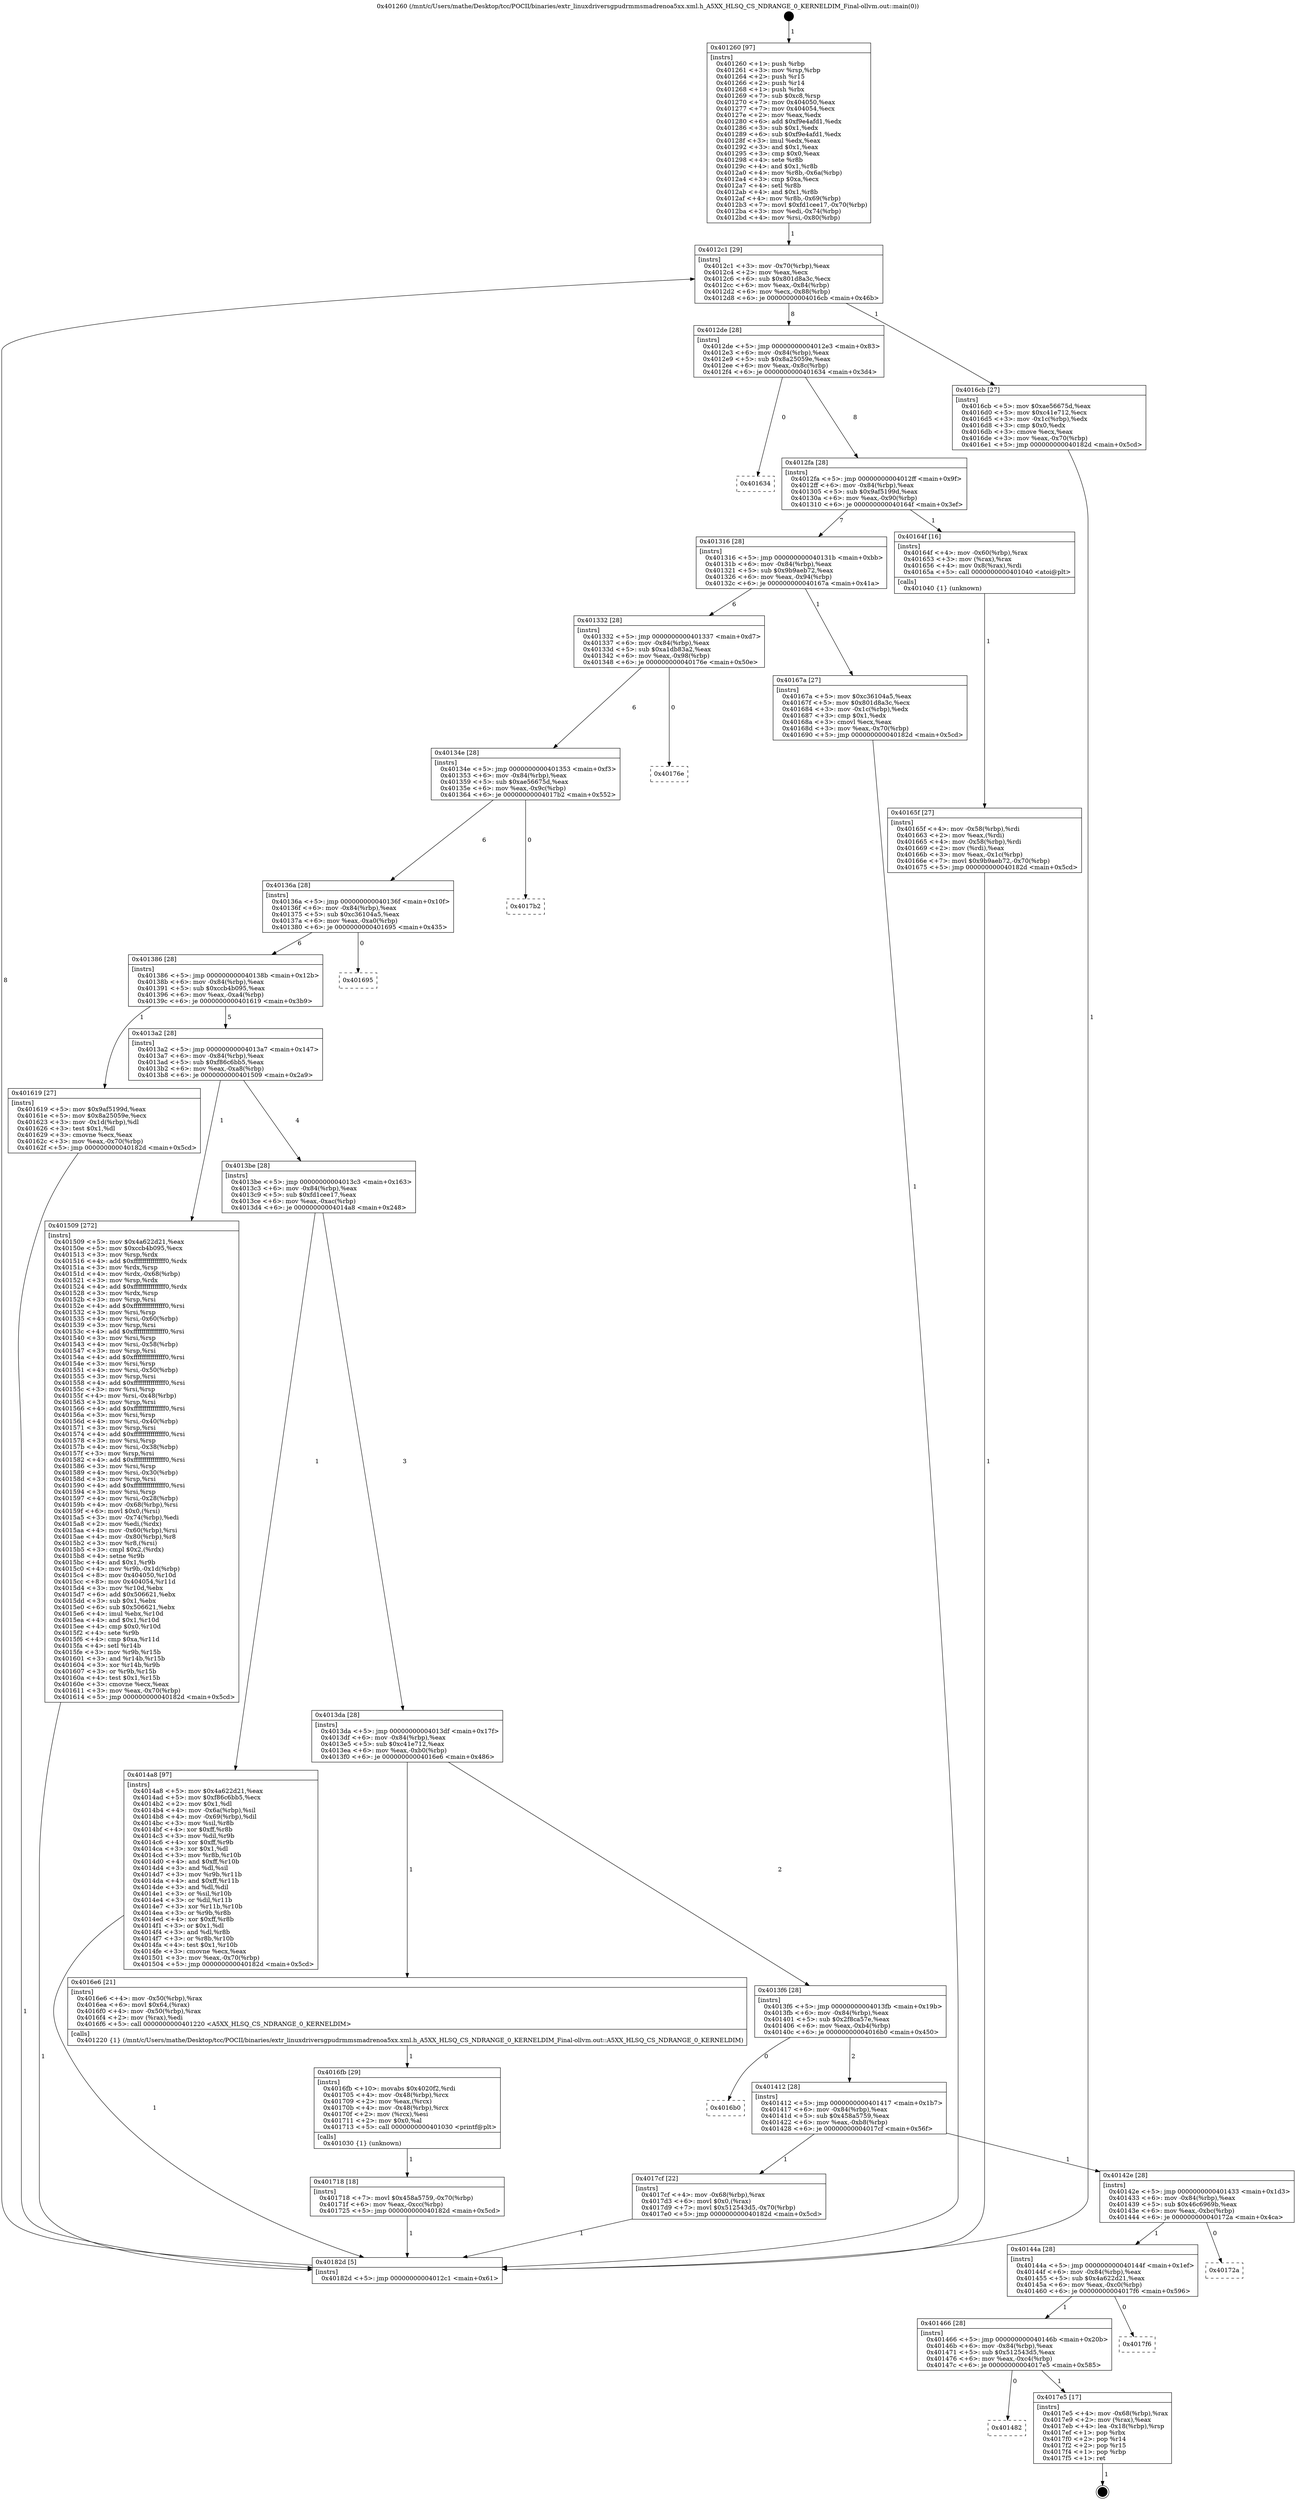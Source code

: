 digraph "0x401260" {
  label = "0x401260 (/mnt/c/Users/mathe/Desktop/tcc/POCII/binaries/extr_linuxdriversgpudrmmsmadrenoa5xx.xml.h_A5XX_HLSQ_CS_NDRANGE_0_KERNELDIM_Final-ollvm.out::main(0))"
  labelloc = "t"
  node[shape=record]

  Entry [label="",width=0.3,height=0.3,shape=circle,fillcolor=black,style=filled]
  "0x4012c1" [label="{
     0x4012c1 [29]\l
     | [instrs]\l
     &nbsp;&nbsp;0x4012c1 \<+3\>: mov -0x70(%rbp),%eax\l
     &nbsp;&nbsp;0x4012c4 \<+2\>: mov %eax,%ecx\l
     &nbsp;&nbsp;0x4012c6 \<+6\>: sub $0x801d8a3c,%ecx\l
     &nbsp;&nbsp;0x4012cc \<+6\>: mov %eax,-0x84(%rbp)\l
     &nbsp;&nbsp;0x4012d2 \<+6\>: mov %ecx,-0x88(%rbp)\l
     &nbsp;&nbsp;0x4012d8 \<+6\>: je 00000000004016cb \<main+0x46b\>\l
  }"]
  "0x4016cb" [label="{
     0x4016cb [27]\l
     | [instrs]\l
     &nbsp;&nbsp;0x4016cb \<+5\>: mov $0xae56675d,%eax\l
     &nbsp;&nbsp;0x4016d0 \<+5\>: mov $0xc41e712,%ecx\l
     &nbsp;&nbsp;0x4016d5 \<+3\>: mov -0x1c(%rbp),%edx\l
     &nbsp;&nbsp;0x4016d8 \<+3\>: cmp $0x0,%edx\l
     &nbsp;&nbsp;0x4016db \<+3\>: cmove %ecx,%eax\l
     &nbsp;&nbsp;0x4016de \<+3\>: mov %eax,-0x70(%rbp)\l
     &nbsp;&nbsp;0x4016e1 \<+5\>: jmp 000000000040182d \<main+0x5cd\>\l
  }"]
  "0x4012de" [label="{
     0x4012de [28]\l
     | [instrs]\l
     &nbsp;&nbsp;0x4012de \<+5\>: jmp 00000000004012e3 \<main+0x83\>\l
     &nbsp;&nbsp;0x4012e3 \<+6\>: mov -0x84(%rbp),%eax\l
     &nbsp;&nbsp;0x4012e9 \<+5\>: sub $0x8a25059e,%eax\l
     &nbsp;&nbsp;0x4012ee \<+6\>: mov %eax,-0x8c(%rbp)\l
     &nbsp;&nbsp;0x4012f4 \<+6\>: je 0000000000401634 \<main+0x3d4\>\l
  }"]
  Exit [label="",width=0.3,height=0.3,shape=circle,fillcolor=black,style=filled,peripheries=2]
  "0x401634" [label="{
     0x401634\l
  }", style=dashed]
  "0x4012fa" [label="{
     0x4012fa [28]\l
     | [instrs]\l
     &nbsp;&nbsp;0x4012fa \<+5\>: jmp 00000000004012ff \<main+0x9f\>\l
     &nbsp;&nbsp;0x4012ff \<+6\>: mov -0x84(%rbp),%eax\l
     &nbsp;&nbsp;0x401305 \<+5\>: sub $0x9af5199d,%eax\l
     &nbsp;&nbsp;0x40130a \<+6\>: mov %eax,-0x90(%rbp)\l
     &nbsp;&nbsp;0x401310 \<+6\>: je 000000000040164f \<main+0x3ef\>\l
  }"]
  "0x401482" [label="{
     0x401482\l
  }", style=dashed]
  "0x40164f" [label="{
     0x40164f [16]\l
     | [instrs]\l
     &nbsp;&nbsp;0x40164f \<+4\>: mov -0x60(%rbp),%rax\l
     &nbsp;&nbsp;0x401653 \<+3\>: mov (%rax),%rax\l
     &nbsp;&nbsp;0x401656 \<+4\>: mov 0x8(%rax),%rdi\l
     &nbsp;&nbsp;0x40165a \<+5\>: call 0000000000401040 \<atoi@plt\>\l
     | [calls]\l
     &nbsp;&nbsp;0x401040 \{1\} (unknown)\l
  }"]
  "0x401316" [label="{
     0x401316 [28]\l
     | [instrs]\l
     &nbsp;&nbsp;0x401316 \<+5\>: jmp 000000000040131b \<main+0xbb\>\l
     &nbsp;&nbsp;0x40131b \<+6\>: mov -0x84(%rbp),%eax\l
     &nbsp;&nbsp;0x401321 \<+5\>: sub $0x9b9aeb72,%eax\l
     &nbsp;&nbsp;0x401326 \<+6\>: mov %eax,-0x94(%rbp)\l
     &nbsp;&nbsp;0x40132c \<+6\>: je 000000000040167a \<main+0x41a\>\l
  }"]
  "0x4017e5" [label="{
     0x4017e5 [17]\l
     | [instrs]\l
     &nbsp;&nbsp;0x4017e5 \<+4\>: mov -0x68(%rbp),%rax\l
     &nbsp;&nbsp;0x4017e9 \<+2\>: mov (%rax),%eax\l
     &nbsp;&nbsp;0x4017eb \<+4\>: lea -0x18(%rbp),%rsp\l
     &nbsp;&nbsp;0x4017ef \<+1\>: pop %rbx\l
     &nbsp;&nbsp;0x4017f0 \<+2\>: pop %r14\l
     &nbsp;&nbsp;0x4017f2 \<+2\>: pop %r15\l
     &nbsp;&nbsp;0x4017f4 \<+1\>: pop %rbp\l
     &nbsp;&nbsp;0x4017f5 \<+1\>: ret\l
  }"]
  "0x40167a" [label="{
     0x40167a [27]\l
     | [instrs]\l
     &nbsp;&nbsp;0x40167a \<+5\>: mov $0xc36104a5,%eax\l
     &nbsp;&nbsp;0x40167f \<+5\>: mov $0x801d8a3c,%ecx\l
     &nbsp;&nbsp;0x401684 \<+3\>: mov -0x1c(%rbp),%edx\l
     &nbsp;&nbsp;0x401687 \<+3\>: cmp $0x1,%edx\l
     &nbsp;&nbsp;0x40168a \<+3\>: cmovl %ecx,%eax\l
     &nbsp;&nbsp;0x40168d \<+3\>: mov %eax,-0x70(%rbp)\l
     &nbsp;&nbsp;0x401690 \<+5\>: jmp 000000000040182d \<main+0x5cd\>\l
  }"]
  "0x401332" [label="{
     0x401332 [28]\l
     | [instrs]\l
     &nbsp;&nbsp;0x401332 \<+5\>: jmp 0000000000401337 \<main+0xd7\>\l
     &nbsp;&nbsp;0x401337 \<+6\>: mov -0x84(%rbp),%eax\l
     &nbsp;&nbsp;0x40133d \<+5\>: sub $0xa1db83a2,%eax\l
     &nbsp;&nbsp;0x401342 \<+6\>: mov %eax,-0x98(%rbp)\l
     &nbsp;&nbsp;0x401348 \<+6\>: je 000000000040176e \<main+0x50e\>\l
  }"]
  "0x401466" [label="{
     0x401466 [28]\l
     | [instrs]\l
     &nbsp;&nbsp;0x401466 \<+5\>: jmp 000000000040146b \<main+0x20b\>\l
     &nbsp;&nbsp;0x40146b \<+6\>: mov -0x84(%rbp),%eax\l
     &nbsp;&nbsp;0x401471 \<+5\>: sub $0x512543d5,%eax\l
     &nbsp;&nbsp;0x401476 \<+6\>: mov %eax,-0xc4(%rbp)\l
     &nbsp;&nbsp;0x40147c \<+6\>: je 00000000004017e5 \<main+0x585\>\l
  }"]
  "0x40176e" [label="{
     0x40176e\l
  }", style=dashed]
  "0x40134e" [label="{
     0x40134e [28]\l
     | [instrs]\l
     &nbsp;&nbsp;0x40134e \<+5\>: jmp 0000000000401353 \<main+0xf3\>\l
     &nbsp;&nbsp;0x401353 \<+6\>: mov -0x84(%rbp),%eax\l
     &nbsp;&nbsp;0x401359 \<+5\>: sub $0xae56675d,%eax\l
     &nbsp;&nbsp;0x40135e \<+6\>: mov %eax,-0x9c(%rbp)\l
     &nbsp;&nbsp;0x401364 \<+6\>: je 00000000004017b2 \<main+0x552\>\l
  }"]
  "0x4017f6" [label="{
     0x4017f6\l
  }", style=dashed]
  "0x4017b2" [label="{
     0x4017b2\l
  }", style=dashed]
  "0x40136a" [label="{
     0x40136a [28]\l
     | [instrs]\l
     &nbsp;&nbsp;0x40136a \<+5\>: jmp 000000000040136f \<main+0x10f\>\l
     &nbsp;&nbsp;0x40136f \<+6\>: mov -0x84(%rbp),%eax\l
     &nbsp;&nbsp;0x401375 \<+5\>: sub $0xc36104a5,%eax\l
     &nbsp;&nbsp;0x40137a \<+6\>: mov %eax,-0xa0(%rbp)\l
     &nbsp;&nbsp;0x401380 \<+6\>: je 0000000000401695 \<main+0x435\>\l
  }"]
  "0x40144a" [label="{
     0x40144a [28]\l
     | [instrs]\l
     &nbsp;&nbsp;0x40144a \<+5\>: jmp 000000000040144f \<main+0x1ef\>\l
     &nbsp;&nbsp;0x40144f \<+6\>: mov -0x84(%rbp),%eax\l
     &nbsp;&nbsp;0x401455 \<+5\>: sub $0x4a622d21,%eax\l
     &nbsp;&nbsp;0x40145a \<+6\>: mov %eax,-0xc0(%rbp)\l
     &nbsp;&nbsp;0x401460 \<+6\>: je 00000000004017f6 \<main+0x596\>\l
  }"]
  "0x401695" [label="{
     0x401695\l
  }", style=dashed]
  "0x401386" [label="{
     0x401386 [28]\l
     | [instrs]\l
     &nbsp;&nbsp;0x401386 \<+5\>: jmp 000000000040138b \<main+0x12b\>\l
     &nbsp;&nbsp;0x40138b \<+6\>: mov -0x84(%rbp),%eax\l
     &nbsp;&nbsp;0x401391 \<+5\>: sub $0xccb4b095,%eax\l
     &nbsp;&nbsp;0x401396 \<+6\>: mov %eax,-0xa4(%rbp)\l
     &nbsp;&nbsp;0x40139c \<+6\>: je 0000000000401619 \<main+0x3b9\>\l
  }"]
  "0x40172a" [label="{
     0x40172a\l
  }", style=dashed]
  "0x401619" [label="{
     0x401619 [27]\l
     | [instrs]\l
     &nbsp;&nbsp;0x401619 \<+5\>: mov $0x9af5199d,%eax\l
     &nbsp;&nbsp;0x40161e \<+5\>: mov $0x8a25059e,%ecx\l
     &nbsp;&nbsp;0x401623 \<+3\>: mov -0x1d(%rbp),%dl\l
     &nbsp;&nbsp;0x401626 \<+3\>: test $0x1,%dl\l
     &nbsp;&nbsp;0x401629 \<+3\>: cmovne %ecx,%eax\l
     &nbsp;&nbsp;0x40162c \<+3\>: mov %eax,-0x70(%rbp)\l
     &nbsp;&nbsp;0x40162f \<+5\>: jmp 000000000040182d \<main+0x5cd\>\l
  }"]
  "0x4013a2" [label="{
     0x4013a2 [28]\l
     | [instrs]\l
     &nbsp;&nbsp;0x4013a2 \<+5\>: jmp 00000000004013a7 \<main+0x147\>\l
     &nbsp;&nbsp;0x4013a7 \<+6\>: mov -0x84(%rbp),%eax\l
     &nbsp;&nbsp;0x4013ad \<+5\>: sub $0xf86c6bb5,%eax\l
     &nbsp;&nbsp;0x4013b2 \<+6\>: mov %eax,-0xa8(%rbp)\l
     &nbsp;&nbsp;0x4013b8 \<+6\>: je 0000000000401509 \<main+0x2a9\>\l
  }"]
  "0x40142e" [label="{
     0x40142e [28]\l
     | [instrs]\l
     &nbsp;&nbsp;0x40142e \<+5\>: jmp 0000000000401433 \<main+0x1d3\>\l
     &nbsp;&nbsp;0x401433 \<+6\>: mov -0x84(%rbp),%eax\l
     &nbsp;&nbsp;0x401439 \<+5\>: sub $0x46c6969b,%eax\l
     &nbsp;&nbsp;0x40143e \<+6\>: mov %eax,-0xbc(%rbp)\l
     &nbsp;&nbsp;0x401444 \<+6\>: je 000000000040172a \<main+0x4ca\>\l
  }"]
  "0x401509" [label="{
     0x401509 [272]\l
     | [instrs]\l
     &nbsp;&nbsp;0x401509 \<+5\>: mov $0x4a622d21,%eax\l
     &nbsp;&nbsp;0x40150e \<+5\>: mov $0xccb4b095,%ecx\l
     &nbsp;&nbsp;0x401513 \<+3\>: mov %rsp,%rdx\l
     &nbsp;&nbsp;0x401516 \<+4\>: add $0xfffffffffffffff0,%rdx\l
     &nbsp;&nbsp;0x40151a \<+3\>: mov %rdx,%rsp\l
     &nbsp;&nbsp;0x40151d \<+4\>: mov %rdx,-0x68(%rbp)\l
     &nbsp;&nbsp;0x401521 \<+3\>: mov %rsp,%rdx\l
     &nbsp;&nbsp;0x401524 \<+4\>: add $0xfffffffffffffff0,%rdx\l
     &nbsp;&nbsp;0x401528 \<+3\>: mov %rdx,%rsp\l
     &nbsp;&nbsp;0x40152b \<+3\>: mov %rsp,%rsi\l
     &nbsp;&nbsp;0x40152e \<+4\>: add $0xfffffffffffffff0,%rsi\l
     &nbsp;&nbsp;0x401532 \<+3\>: mov %rsi,%rsp\l
     &nbsp;&nbsp;0x401535 \<+4\>: mov %rsi,-0x60(%rbp)\l
     &nbsp;&nbsp;0x401539 \<+3\>: mov %rsp,%rsi\l
     &nbsp;&nbsp;0x40153c \<+4\>: add $0xfffffffffffffff0,%rsi\l
     &nbsp;&nbsp;0x401540 \<+3\>: mov %rsi,%rsp\l
     &nbsp;&nbsp;0x401543 \<+4\>: mov %rsi,-0x58(%rbp)\l
     &nbsp;&nbsp;0x401547 \<+3\>: mov %rsp,%rsi\l
     &nbsp;&nbsp;0x40154a \<+4\>: add $0xfffffffffffffff0,%rsi\l
     &nbsp;&nbsp;0x40154e \<+3\>: mov %rsi,%rsp\l
     &nbsp;&nbsp;0x401551 \<+4\>: mov %rsi,-0x50(%rbp)\l
     &nbsp;&nbsp;0x401555 \<+3\>: mov %rsp,%rsi\l
     &nbsp;&nbsp;0x401558 \<+4\>: add $0xfffffffffffffff0,%rsi\l
     &nbsp;&nbsp;0x40155c \<+3\>: mov %rsi,%rsp\l
     &nbsp;&nbsp;0x40155f \<+4\>: mov %rsi,-0x48(%rbp)\l
     &nbsp;&nbsp;0x401563 \<+3\>: mov %rsp,%rsi\l
     &nbsp;&nbsp;0x401566 \<+4\>: add $0xfffffffffffffff0,%rsi\l
     &nbsp;&nbsp;0x40156a \<+3\>: mov %rsi,%rsp\l
     &nbsp;&nbsp;0x40156d \<+4\>: mov %rsi,-0x40(%rbp)\l
     &nbsp;&nbsp;0x401571 \<+3\>: mov %rsp,%rsi\l
     &nbsp;&nbsp;0x401574 \<+4\>: add $0xfffffffffffffff0,%rsi\l
     &nbsp;&nbsp;0x401578 \<+3\>: mov %rsi,%rsp\l
     &nbsp;&nbsp;0x40157b \<+4\>: mov %rsi,-0x38(%rbp)\l
     &nbsp;&nbsp;0x40157f \<+3\>: mov %rsp,%rsi\l
     &nbsp;&nbsp;0x401582 \<+4\>: add $0xfffffffffffffff0,%rsi\l
     &nbsp;&nbsp;0x401586 \<+3\>: mov %rsi,%rsp\l
     &nbsp;&nbsp;0x401589 \<+4\>: mov %rsi,-0x30(%rbp)\l
     &nbsp;&nbsp;0x40158d \<+3\>: mov %rsp,%rsi\l
     &nbsp;&nbsp;0x401590 \<+4\>: add $0xfffffffffffffff0,%rsi\l
     &nbsp;&nbsp;0x401594 \<+3\>: mov %rsi,%rsp\l
     &nbsp;&nbsp;0x401597 \<+4\>: mov %rsi,-0x28(%rbp)\l
     &nbsp;&nbsp;0x40159b \<+4\>: mov -0x68(%rbp),%rsi\l
     &nbsp;&nbsp;0x40159f \<+6\>: movl $0x0,(%rsi)\l
     &nbsp;&nbsp;0x4015a5 \<+3\>: mov -0x74(%rbp),%edi\l
     &nbsp;&nbsp;0x4015a8 \<+2\>: mov %edi,(%rdx)\l
     &nbsp;&nbsp;0x4015aa \<+4\>: mov -0x60(%rbp),%rsi\l
     &nbsp;&nbsp;0x4015ae \<+4\>: mov -0x80(%rbp),%r8\l
     &nbsp;&nbsp;0x4015b2 \<+3\>: mov %r8,(%rsi)\l
     &nbsp;&nbsp;0x4015b5 \<+3\>: cmpl $0x2,(%rdx)\l
     &nbsp;&nbsp;0x4015b8 \<+4\>: setne %r9b\l
     &nbsp;&nbsp;0x4015bc \<+4\>: and $0x1,%r9b\l
     &nbsp;&nbsp;0x4015c0 \<+4\>: mov %r9b,-0x1d(%rbp)\l
     &nbsp;&nbsp;0x4015c4 \<+8\>: mov 0x404050,%r10d\l
     &nbsp;&nbsp;0x4015cc \<+8\>: mov 0x404054,%r11d\l
     &nbsp;&nbsp;0x4015d4 \<+3\>: mov %r10d,%ebx\l
     &nbsp;&nbsp;0x4015d7 \<+6\>: add $0x506621,%ebx\l
     &nbsp;&nbsp;0x4015dd \<+3\>: sub $0x1,%ebx\l
     &nbsp;&nbsp;0x4015e0 \<+6\>: sub $0x506621,%ebx\l
     &nbsp;&nbsp;0x4015e6 \<+4\>: imul %ebx,%r10d\l
     &nbsp;&nbsp;0x4015ea \<+4\>: and $0x1,%r10d\l
     &nbsp;&nbsp;0x4015ee \<+4\>: cmp $0x0,%r10d\l
     &nbsp;&nbsp;0x4015f2 \<+4\>: sete %r9b\l
     &nbsp;&nbsp;0x4015f6 \<+4\>: cmp $0xa,%r11d\l
     &nbsp;&nbsp;0x4015fa \<+4\>: setl %r14b\l
     &nbsp;&nbsp;0x4015fe \<+3\>: mov %r9b,%r15b\l
     &nbsp;&nbsp;0x401601 \<+3\>: and %r14b,%r15b\l
     &nbsp;&nbsp;0x401604 \<+3\>: xor %r14b,%r9b\l
     &nbsp;&nbsp;0x401607 \<+3\>: or %r9b,%r15b\l
     &nbsp;&nbsp;0x40160a \<+4\>: test $0x1,%r15b\l
     &nbsp;&nbsp;0x40160e \<+3\>: cmovne %ecx,%eax\l
     &nbsp;&nbsp;0x401611 \<+3\>: mov %eax,-0x70(%rbp)\l
     &nbsp;&nbsp;0x401614 \<+5\>: jmp 000000000040182d \<main+0x5cd\>\l
  }"]
  "0x4013be" [label="{
     0x4013be [28]\l
     | [instrs]\l
     &nbsp;&nbsp;0x4013be \<+5\>: jmp 00000000004013c3 \<main+0x163\>\l
     &nbsp;&nbsp;0x4013c3 \<+6\>: mov -0x84(%rbp),%eax\l
     &nbsp;&nbsp;0x4013c9 \<+5\>: sub $0xfd1cee17,%eax\l
     &nbsp;&nbsp;0x4013ce \<+6\>: mov %eax,-0xac(%rbp)\l
     &nbsp;&nbsp;0x4013d4 \<+6\>: je 00000000004014a8 \<main+0x248\>\l
  }"]
  "0x4017cf" [label="{
     0x4017cf [22]\l
     | [instrs]\l
     &nbsp;&nbsp;0x4017cf \<+4\>: mov -0x68(%rbp),%rax\l
     &nbsp;&nbsp;0x4017d3 \<+6\>: movl $0x0,(%rax)\l
     &nbsp;&nbsp;0x4017d9 \<+7\>: movl $0x512543d5,-0x70(%rbp)\l
     &nbsp;&nbsp;0x4017e0 \<+5\>: jmp 000000000040182d \<main+0x5cd\>\l
  }"]
  "0x4014a8" [label="{
     0x4014a8 [97]\l
     | [instrs]\l
     &nbsp;&nbsp;0x4014a8 \<+5\>: mov $0x4a622d21,%eax\l
     &nbsp;&nbsp;0x4014ad \<+5\>: mov $0xf86c6bb5,%ecx\l
     &nbsp;&nbsp;0x4014b2 \<+2\>: mov $0x1,%dl\l
     &nbsp;&nbsp;0x4014b4 \<+4\>: mov -0x6a(%rbp),%sil\l
     &nbsp;&nbsp;0x4014b8 \<+4\>: mov -0x69(%rbp),%dil\l
     &nbsp;&nbsp;0x4014bc \<+3\>: mov %sil,%r8b\l
     &nbsp;&nbsp;0x4014bf \<+4\>: xor $0xff,%r8b\l
     &nbsp;&nbsp;0x4014c3 \<+3\>: mov %dil,%r9b\l
     &nbsp;&nbsp;0x4014c6 \<+4\>: xor $0xff,%r9b\l
     &nbsp;&nbsp;0x4014ca \<+3\>: xor $0x1,%dl\l
     &nbsp;&nbsp;0x4014cd \<+3\>: mov %r8b,%r10b\l
     &nbsp;&nbsp;0x4014d0 \<+4\>: and $0xff,%r10b\l
     &nbsp;&nbsp;0x4014d4 \<+3\>: and %dl,%sil\l
     &nbsp;&nbsp;0x4014d7 \<+3\>: mov %r9b,%r11b\l
     &nbsp;&nbsp;0x4014da \<+4\>: and $0xff,%r11b\l
     &nbsp;&nbsp;0x4014de \<+3\>: and %dl,%dil\l
     &nbsp;&nbsp;0x4014e1 \<+3\>: or %sil,%r10b\l
     &nbsp;&nbsp;0x4014e4 \<+3\>: or %dil,%r11b\l
     &nbsp;&nbsp;0x4014e7 \<+3\>: xor %r11b,%r10b\l
     &nbsp;&nbsp;0x4014ea \<+3\>: or %r9b,%r8b\l
     &nbsp;&nbsp;0x4014ed \<+4\>: xor $0xff,%r8b\l
     &nbsp;&nbsp;0x4014f1 \<+3\>: or $0x1,%dl\l
     &nbsp;&nbsp;0x4014f4 \<+3\>: and %dl,%r8b\l
     &nbsp;&nbsp;0x4014f7 \<+3\>: or %r8b,%r10b\l
     &nbsp;&nbsp;0x4014fa \<+4\>: test $0x1,%r10b\l
     &nbsp;&nbsp;0x4014fe \<+3\>: cmovne %ecx,%eax\l
     &nbsp;&nbsp;0x401501 \<+3\>: mov %eax,-0x70(%rbp)\l
     &nbsp;&nbsp;0x401504 \<+5\>: jmp 000000000040182d \<main+0x5cd\>\l
  }"]
  "0x4013da" [label="{
     0x4013da [28]\l
     | [instrs]\l
     &nbsp;&nbsp;0x4013da \<+5\>: jmp 00000000004013df \<main+0x17f\>\l
     &nbsp;&nbsp;0x4013df \<+6\>: mov -0x84(%rbp),%eax\l
     &nbsp;&nbsp;0x4013e5 \<+5\>: sub $0xc41e712,%eax\l
     &nbsp;&nbsp;0x4013ea \<+6\>: mov %eax,-0xb0(%rbp)\l
     &nbsp;&nbsp;0x4013f0 \<+6\>: je 00000000004016e6 \<main+0x486\>\l
  }"]
  "0x40182d" [label="{
     0x40182d [5]\l
     | [instrs]\l
     &nbsp;&nbsp;0x40182d \<+5\>: jmp 00000000004012c1 \<main+0x61\>\l
  }"]
  "0x401260" [label="{
     0x401260 [97]\l
     | [instrs]\l
     &nbsp;&nbsp;0x401260 \<+1\>: push %rbp\l
     &nbsp;&nbsp;0x401261 \<+3\>: mov %rsp,%rbp\l
     &nbsp;&nbsp;0x401264 \<+2\>: push %r15\l
     &nbsp;&nbsp;0x401266 \<+2\>: push %r14\l
     &nbsp;&nbsp;0x401268 \<+1\>: push %rbx\l
     &nbsp;&nbsp;0x401269 \<+7\>: sub $0xc8,%rsp\l
     &nbsp;&nbsp;0x401270 \<+7\>: mov 0x404050,%eax\l
     &nbsp;&nbsp;0x401277 \<+7\>: mov 0x404054,%ecx\l
     &nbsp;&nbsp;0x40127e \<+2\>: mov %eax,%edx\l
     &nbsp;&nbsp;0x401280 \<+6\>: add $0xf9e4afd1,%edx\l
     &nbsp;&nbsp;0x401286 \<+3\>: sub $0x1,%edx\l
     &nbsp;&nbsp;0x401289 \<+6\>: sub $0xf9e4afd1,%edx\l
     &nbsp;&nbsp;0x40128f \<+3\>: imul %edx,%eax\l
     &nbsp;&nbsp;0x401292 \<+3\>: and $0x1,%eax\l
     &nbsp;&nbsp;0x401295 \<+3\>: cmp $0x0,%eax\l
     &nbsp;&nbsp;0x401298 \<+4\>: sete %r8b\l
     &nbsp;&nbsp;0x40129c \<+4\>: and $0x1,%r8b\l
     &nbsp;&nbsp;0x4012a0 \<+4\>: mov %r8b,-0x6a(%rbp)\l
     &nbsp;&nbsp;0x4012a4 \<+3\>: cmp $0xa,%ecx\l
     &nbsp;&nbsp;0x4012a7 \<+4\>: setl %r8b\l
     &nbsp;&nbsp;0x4012ab \<+4\>: and $0x1,%r8b\l
     &nbsp;&nbsp;0x4012af \<+4\>: mov %r8b,-0x69(%rbp)\l
     &nbsp;&nbsp;0x4012b3 \<+7\>: movl $0xfd1cee17,-0x70(%rbp)\l
     &nbsp;&nbsp;0x4012ba \<+3\>: mov %edi,-0x74(%rbp)\l
     &nbsp;&nbsp;0x4012bd \<+4\>: mov %rsi,-0x80(%rbp)\l
  }"]
  "0x401412" [label="{
     0x401412 [28]\l
     | [instrs]\l
     &nbsp;&nbsp;0x401412 \<+5\>: jmp 0000000000401417 \<main+0x1b7\>\l
     &nbsp;&nbsp;0x401417 \<+6\>: mov -0x84(%rbp),%eax\l
     &nbsp;&nbsp;0x40141d \<+5\>: sub $0x458a5759,%eax\l
     &nbsp;&nbsp;0x401422 \<+6\>: mov %eax,-0xb8(%rbp)\l
     &nbsp;&nbsp;0x401428 \<+6\>: je 00000000004017cf \<main+0x56f\>\l
  }"]
  "0x40165f" [label="{
     0x40165f [27]\l
     | [instrs]\l
     &nbsp;&nbsp;0x40165f \<+4\>: mov -0x58(%rbp),%rdi\l
     &nbsp;&nbsp;0x401663 \<+2\>: mov %eax,(%rdi)\l
     &nbsp;&nbsp;0x401665 \<+4\>: mov -0x58(%rbp),%rdi\l
     &nbsp;&nbsp;0x401669 \<+2\>: mov (%rdi),%eax\l
     &nbsp;&nbsp;0x40166b \<+3\>: mov %eax,-0x1c(%rbp)\l
     &nbsp;&nbsp;0x40166e \<+7\>: movl $0x9b9aeb72,-0x70(%rbp)\l
     &nbsp;&nbsp;0x401675 \<+5\>: jmp 000000000040182d \<main+0x5cd\>\l
  }"]
  "0x4016b0" [label="{
     0x4016b0\l
  }", style=dashed]
  "0x4016e6" [label="{
     0x4016e6 [21]\l
     | [instrs]\l
     &nbsp;&nbsp;0x4016e6 \<+4\>: mov -0x50(%rbp),%rax\l
     &nbsp;&nbsp;0x4016ea \<+6\>: movl $0x64,(%rax)\l
     &nbsp;&nbsp;0x4016f0 \<+4\>: mov -0x50(%rbp),%rax\l
     &nbsp;&nbsp;0x4016f4 \<+2\>: mov (%rax),%edi\l
     &nbsp;&nbsp;0x4016f6 \<+5\>: call 0000000000401220 \<A5XX_HLSQ_CS_NDRANGE_0_KERNELDIM\>\l
     | [calls]\l
     &nbsp;&nbsp;0x401220 \{1\} (/mnt/c/Users/mathe/Desktop/tcc/POCII/binaries/extr_linuxdriversgpudrmmsmadrenoa5xx.xml.h_A5XX_HLSQ_CS_NDRANGE_0_KERNELDIM_Final-ollvm.out::A5XX_HLSQ_CS_NDRANGE_0_KERNELDIM)\l
  }"]
  "0x4013f6" [label="{
     0x4013f6 [28]\l
     | [instrs]\l
     &nbsp;&nbsp;0x4013f6 \<+5\>: jmp 00000000004013fb \<main+0x19b\>\l
     &nbsp;&nbsp;0x4013fb \<+6\>: mov -0x84(%rbp),%eax\l
     &nbsp;&nbsp;0x401401 \<+5\>: sub $0x2f8ca57e,%eax\l
     &nbsp;&nbsp;0x401406 \<+6\>: mov %eax,-0xb4(%rbp)\l
     &nbsp;&nbsp;0x40140c \<+6\>: je 00000000004016b0 \<main+0x450\>\l
  }"]
  "0x4016fb" [label="{
     0x4016fb [29]\l
     | [instrs]\l
     &nbsp;&nbsp;0x4016fb \<+10\>: movabs $0x4020f2,%rdi\l
     &nbsp;&nbsp;0x401705 \<+4\>: mov -0x48(%rbp),%rcx\l
     &nbsp;&nbsp;0x401709 \<+2\>: mov %eax,(%rcx)\l
     &nbsp;&nbsp;0x40170b \<+4\>: mov -0x48(%rbp),%rcx\l
     &nbsp;&nbsp;0x40170f \<+2\>: mov (%rcx),%esi\l
     &nbsp;&nbsp;0x401711 \<+2\>: mov $0x0,%al\l
     &nbsp;&nbsp;0x401713 \<+5\>: call 0000000000401030 \<printf@plt\>\l
     | [calls]\l
     &nbsp;&nbsp;0x401030 \{1\} (unknown)\l
  }"]
  "0x401718" [label="{
     0x401718 [18]\l
     | [instrs]\l
     &nbsp;&nbsp;0x401718 \<+7\>: movl $0x458a5759,-0x70(%rbp)\l
     &nbsp;&nbsp;0x40171f \<+6\>: mov %eax,-0xcc(%rbp)\l
     &nbsp;&nbsp;0x401725 \<+5\>: jmp 000000000040182d \<main+0x5cd\>\l
  }"]
  Entry -> "0x401260" [label=" 1"]
  "0x4012c1" -> "0x4016cb" [label=" 1"]
  "0x4012c1" -> "0x4012de" [label=" 8"]
  "0x4017e5" -> Exit [label=" 1"]
  "0x4012de" -> "0x401634" [label=" 0"]
  "0x4012de" -> "0x4012fa" [label=" 8"]
  "0x401466" -> "0x401482" [label=" 0"]
  "0x4012fa" -> "0x40164f" [label=" 1"]
  "0x4012fa" -> "0x401316" [label=" 7"]
  "0x401466" -> "0x4017e5" [label=" 1"]
  "0x401316" -> "0x40167a" [label=" 1"]
  "0x401316" -> "0x401332" [label=" 6"]
  "0x40144a" -> "0x401466" [label=" 1"]
  "0x401332" -> "0x40176e" [label=" 0"]
  "0x401332" -> "0x40134e" [label=" 6"]
  "0x40144a" -> "0x4017f6" [label=" 0"]
  "0x40134e" -> "0x4017b2" [label=" 0"]
  "0x40134e" -> "0x40136a" [label=" 6"]
  "0x40142e" -> "0x40144a" [label=" 1"]
  "0x40136a" -> "0x401695" [label=" 0"]
  "0x40136a" -> "0x401386" [label=" 6"]
  "0x40142e" -> "0x40172a" [label=" 0"]
  "0x401386" -> "0x401619" [label=" 1"]
  "0x401386" -> "0x4013a2" [label=" 5"]
  "0x4017cf" -> "0x40182d" [label=" 1"]
  "0x4013a2" -> "0x401509" [label=" 1"]
  "0x4013a2" -> "0x4013be" [label=" 4"]
  "0x401412" -> "0x40142e" [label=" 1"]
  "0x4013be" -> "0x4014a8" [label=" 1"]
  "0x4013be" -> "0x4013da" [label=" 3"]
  "0x4014a8" -> "0x40182d" [label=" 1"]
  "0x401260" -> "0x4012c1" [label=" 1"]
  "0x40182d" -> "0x4012c1" [label=" 8"]
  "0x401412" -> "0x4017cf" [label=" 1"]
  "0x401509" -> "0x40182d" [label=" 1"]
  "0x401619" -> "0x40182d" [label=" 1"]
  "0x40164f" -> "0x40165f" [label=" 1"]
  "0x40165f" -> "0x40182d" [label=" 1"]
  "0x40167a" -> "0x40182d" [label=" 1"]
  "0x4016cb" -> "0x40182d" [label=" 1"]
  "0x4013f6" -> "0x401412" [label=" 2"]
  "0x4013da" -> "0x4016e6" [label=" 1"]
  "0x4013da" -> "0x4013f6" [label=" 2"]
  "0x4016e6" -> "0x4016fb" [label=" 1"]
  "0x4016fb" -> "0x401718" [label=" 1"]
  "0x401718" -> "0x40182d" [label=" 1"]
  "0x4013f6" -> "0x4016b0" [label=" 0"]
}
